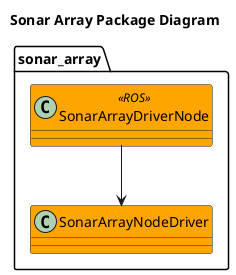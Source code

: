 @startuml
title Sonar Array Package Diagram

package sonar_array {
    class SonarArrayDriverNode <<ROS>> #Orange
    class SonarArrayNodeDriver #Orange
    SonarArrayDriverNode --> SonarArrayNodeDriver
}

@enduml